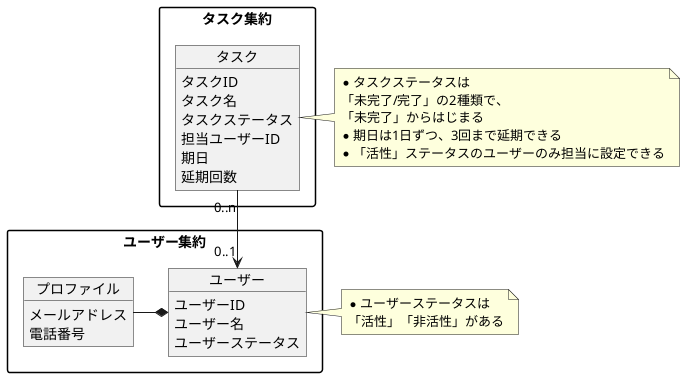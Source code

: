 @startuml タスクドメインモデル
' left to right direction
skinparam PackageStyle rectangle

package タスク集約 {
    object タスク {
        タスクID
        タスク名
        タスクステータス
        担当ユーザーID
        期日
        延期回数
    }
}
package ユーザー集約 {
    object ユーザー {
        ユーザーID
        ユーザー名
        ユーザーステータス
    }
    object プロファイル {
        メールアドレス
        電話番号
    }
}

タスク ”0..n” --> "0..1" ユーザー
ユーザー *-left- プロファイル

note right of タスク
    * タスクステータスは
    「未完了/完了」の2種類で、
    「未完了」からはじまる
    * 期日は1日ずつ、3回まで延期できる
    * 「活性」ステータスのユーザーのみ担当に設定できる
end note
note right of ユーザー
    * ユーザーステータスは
    「活性」「非活性」がある
end note

@enduml